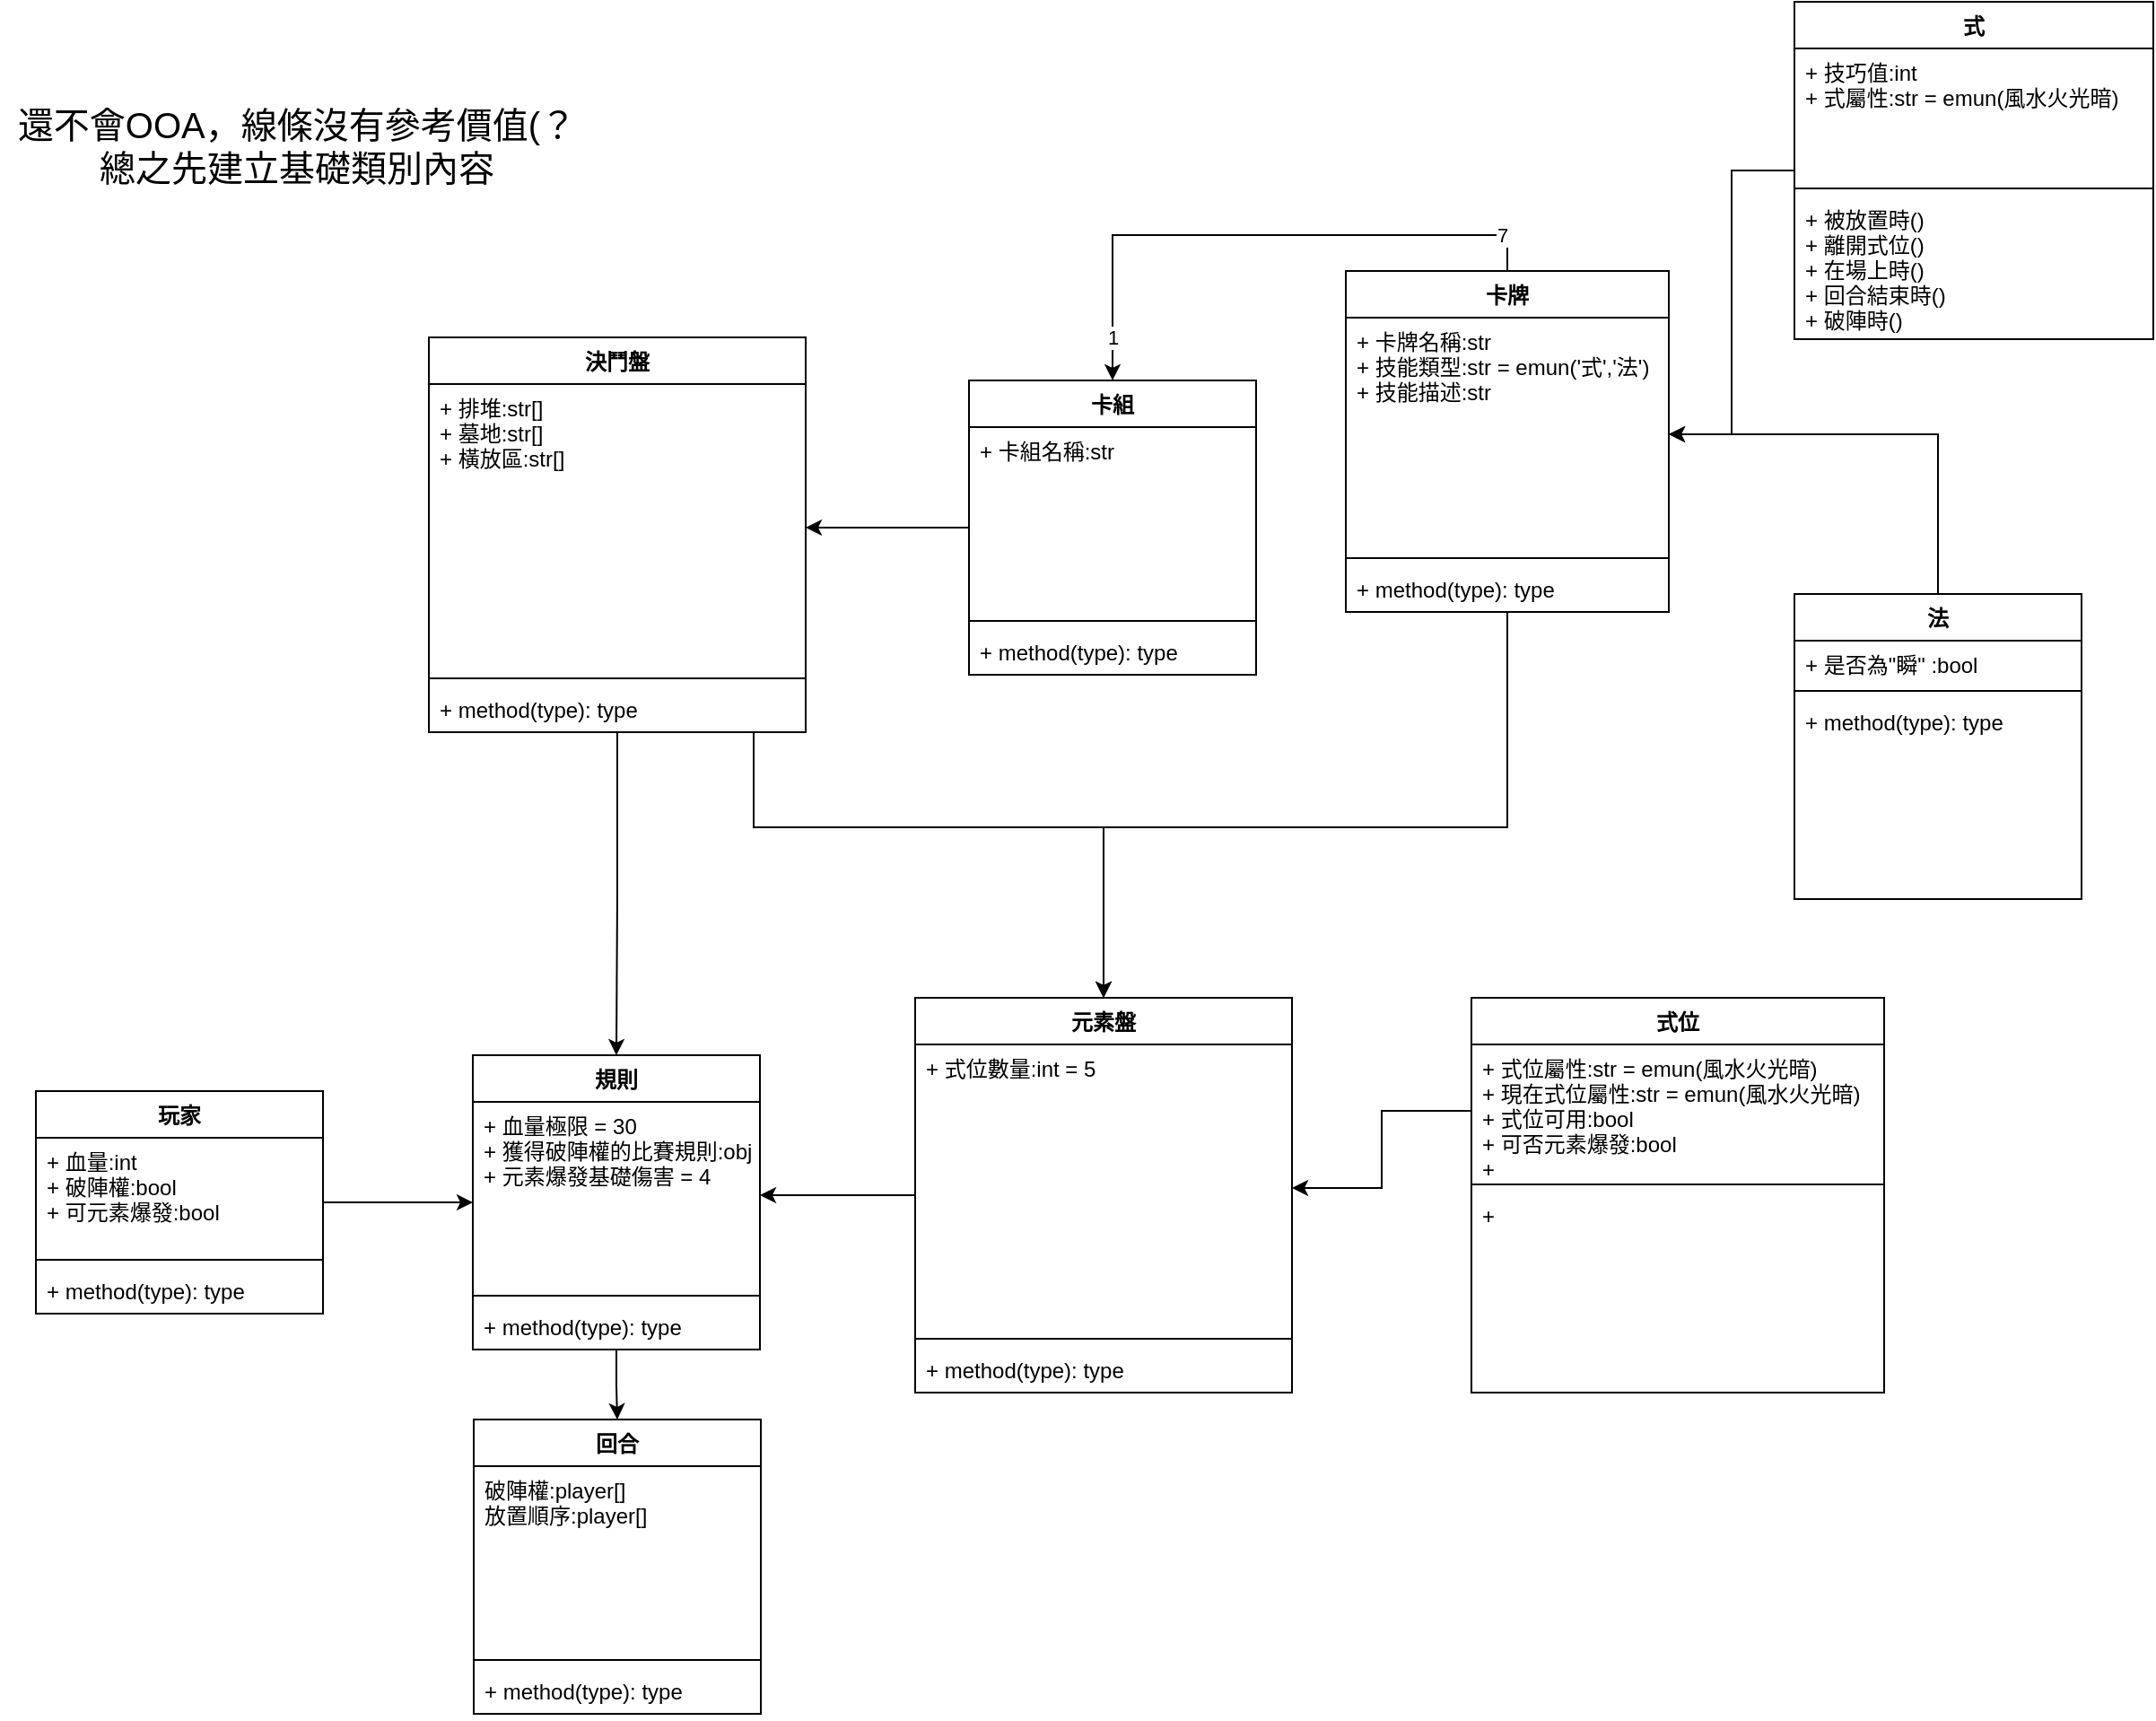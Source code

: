 <mxfile version="20.3.0" type="device"><diagram id="C5RBs43oDa-KdzZeNtuy" name="Page-1"><mxGraphModel dx="1422" dy="857" grid="1" gridSize="10" guides="1" tooltips="1" connect="1" arrows="1" fold="1" page="1" pageScale="1" pageWidth="827" pageHeight="1169" math="0" shadow="0"><root><mxCell id="WIyWlLk6GJQsqaUBKTNV-0"/><mxCell id="WIyWlLk6GJQsqaUBKTNV-1" parent="WIyWlLk6GJQsqaUBKTNV-0"/><mxCell id="i4hJVYdM5HEa2VP7ANoG-44" style="edgeStyle=orthogonalEdgeStyle;rounded=0;orthogonalLoop=1;jettySize=auto;html=1;fontSize=20;" parent="WIyWlLk6GJQsqaUBKTNV-1" source="MB8U80nSJSnVaSlLe8QR-0" target="i4hJVYdM5HEa2VP7ANoG-13" edge="1"><mxGeometry relative="1" as="geometry"/></mxCell><mxCell id="MB8U80nSJSnVaSlLe8QR-0" value="元素盤" style="swimlane;fontStyle=1;align=center;verticalAlign=top;childLayout=stackLayout;horizontal=1;startSize=26;horizontalStack=0;resizeParent=1;resizeParentMax=0;resizeLast=0;collapsible=1;marginBottom=0;" parent="WIyWlLk6GJQsqaUBKTNV-1" vertex="1"><mxGeometry x="580" y="585" width="210" height="220" as="geometry"/></mxCell><mxCell id="MB8U80nSJSnVaSlLe8QR-1" value="+ 式位數量:int = 5" style="text;strokeColor=none;fillColor=none;align=left;verticalAlign=top;spacingLeft=4;spacingRight=4;overflow=hidden;rotatable=0;points=[[0,0.5],[1,0.5]];portConstraint=eastwest;" parent="MB8U80nSJSnVaSlLe8QR-0" vertex="1"><mxGeometry y="26" width="210" height="160" as="geometry"/></mxCell><mxCell id="MB8U80nSJSnVaSlLe8QR-2" value="" style="line;strokeWidth=1;fillColor=none;align=left;verticalAlign=middle;spacingTop=-1;spacingLeft=3;spacingRight=3;rotatable=0;labelPosition=right;points=[];portConstraint=eastwest;strokeColor=inherit;" parent="MB8U80nSJSnVaSlLe8QR-0" vertex="1"><mxGeometry y="186" width="210" height="8" as="geometry"/></mxCell><mxCell id="MB8U80nSJSnVaSlLe8QR-3" value="+ method(type): type" style="text;strokeColor=none;fillColor=none;align=left;verticalAlign=top;spacingLeft=4;spacingRight=4;overflow=hidden;rotatable=0;points=[[0,0.5],[1,0.5]];portConstraint=eastwest;" parent="MB8U80nSJSnVaSlLe8QR-0" vertex="1"><mxGeometry y="194" width="210" height="26" as="geometry"/></mxCell><mxCell id="i4hJVYdM5HEa2VP7ANoG-43" style="edgeStyle=orthogonalEdgeStyle;rounded=0;orthogonalLoop=1;jettySize=auto;html=1;fontSize=20;" parent="WIyWlLk6GJQsqaUBKTNV-1" source="i4hJVYdM5HEa2VP7ANoG-0" target="i4hJVYdM5HEa2VP7ANoG-12" edge="1"><mxGeometry relative="1" as="geometry"/></mxCell><mxCell id="i4hJVYdM5HEa2VP7ANoG-0" value="玩家" style="swimlane;fontStyle=1;align=center;verticalAlign=top;childLayout=stackLayout;horizontal=1;startSize=26;horizontalStack=0;resizeParent=1;resizeParentMax=0;resizeLast=0;collapsible=1;marginBottom=0;" parent="WIyWlLk6GJQsqaUBKTNV-1" vertex="1"><mxGeometry x="90" y="637" width="160" height="124" as="geometry"/></mxCell><mxCell id="i4hJVYdM5HEa2VP7ANoG-1" value="+ 血量:int&#10;+ 破陣權:bool&#10;+ 可元素爆發:bool&#10;" style="text;strokeColor=none;fillColor=none;align=left;verticalAlign=top;spacingLeft=4;spacingRight=4;overflow=hidden;rotatable=0;points=[[0,0.5],[1,0.5]];portConstraint=eastwest;" parent="i4hJVYdM5HEa2VP7ANoG-0" vertex="1"><mxGeometry y="26" width="160" height="64" as="geometry"/></mxCell><mxCell id="i4hJVYdM5HEa2VP7ANoG-2" value="" style="line;strokeWidth=1;fillColor=none;align=left;verticalAlign=middle;spacingTop=-1;spacingLeft=3;spacingRight=3;rotatable=0;labelPosition=right;points=[];portConstraint=eastwest;strokeColor=inherit;" parent="i4hJVYdM5HEa2VP7ANoG-0" vertex="1"><mxGeometry y="90" width="160" height="8" as="geometry"/></mxCell><mxCell id="i4hJVYdM5HEa2VP7ANoG-3" value="+ method(type): type" style="text;strokeColor=none;fillColor=none;align=left;verticalAlign=top;spacingLeft=4;spacingRight=4;overflow=hidden;rotatable=0;points=[[0,0.5],[1,0.5]];portConstraint=eastwest;" parent="i4hJVYdM5HEa2VP7ANoG-0" vertex="1"><mxGeometry y="98" width="160" height="26" as="geometry"/></mxCell><mxCell id="i4hJVYdM5HEa2VP7ANoG-27" style="edgeStyle=orthogonalEdgeStyle;rounded=0;orthogonalLoop=1;jettySize=auto;html=1;" parent="WIyWlLk6GJQsqaUBKTNV-1" source="i4hJVYdM5HEa2VP7ANoG-4" target="i4hJVYdM5HEa2VP7ANoG-17" edge="1"><mxGeometry relative="1" as="geometry"/></mxCell><mxCell id="i4hJVYdM5HEa2VP7ANoG-4" value="卡組" style="swimlane;fontStyle=1;align=center;verticalAlign=top;childLayout=stackLayout;horizontal=1;startSize=26;horizontalStack=0;resizeParent=1;resizeParentMax=0;resizeLast=0;collapsible=1;marginBottom=0;" parent="WIyWlLk6GJQsqaUBKTNV-1" vertex="1"><mxGeometry x="610" y="241" width="160" height="164" as="geometry"/></mxCell><mxCell id="i4hJVYdM5HEa2VP7ANoG-5" value="+ 卡組名稱:str" style="text;strokeColor=none;fillColor=none;align=left;verticalAlign=top;spacingLeft=4;spacingRight=4;overflow=hidden;rotatable=0;points=[[0,0.5],[1,0.5]];portConstraint=eastwest;" parent="i4hJVYdM5HEa2VP7ANoG-4" vertex="1"><mxGeometry y="26" width="160" height="104" as="geometry"/></mxCell><mxCell id="i4hJVYdM5HEa2VP7ANoG-6" value="" style="line;strokeWidth=1;fillColor=none;align=left;verticalAlign=middle;spacingTop=-1;spacingLeft=3;spacingRight=3;rotatable=0;labelPosition=right;points=[];portConstraint=eastwest;strokeColor=inherit;" parent="i4hJVYdM5HEa2VP7ANoG-4" vertex="1"><mxGeometry y="130" width="160" height="8" as="geometry"/></mxCell><mxCell id="i4hJVYdM5HEa2VP7ANoG-7" value="+ method(type): type" style="text;strokeColor=none;fillColor=none;align=left;verticalAlign=top;spacingLeft=4;spacingRight=4;overflow=hidden;rotatable=0;points=[[0,0.5],[1,0.5]];portConstraint=eastwest;" parent="i4hJVYdM5HEa2VP7ANoG-4" vertex="1"><mxGeometry y="138" width="160" height="26" as="geometry"/></mxCell><mxCell id="i4hJVYdM5HEa2VP7ANoG-29" style="edgeStyle=orthogonalEdgeStyle;rounded=0;orthogonalLoop=1;jettySize=auto;html=1;exitX=0.5;exitY=0;exitDx=0;exitDy=0;entryX=0.5;entryY=0;entryDx=0;entryDy=0;" parent="WIyWlLk6GJQsqaUBKTNV-1" source="i4hJVYdM5HEa2VP7ANoG-8" target="i4hJVYdM5HEa2VP7ANoG-4" edge="1"><mxGeometry relative="1" as="geometry"/></mxCell><mxCell id="80SKZWeraV6k0uMm5xOL-0" value="7" style="edgeLabel;html=1;align=center;verticalAlign=middle;resizable=0;points=[];" vertex="1" connectable="0" parent="i4hJVYdM5HEa2VP7ANoG-29"><mxGeometry x="-0.857" relative="1" as="geometry"><mxPoint as="offset"/></mxGeometry></mxCell><mxCell id="80SKZWeraV6k0uMm5xOL-1" value="1" style="edgeLabel;html=1;align=center;verticalAlign=middle;resizable=0;points=[];" vertex="1" connectable="0" parent="i4hJVYdM5HEa2VP7ANoG-29"><mxGeometry x="0.851" relative="1" as="geometry"><mxPoint as="offset"/></mxGeometry></mxCell><mxCell id="i4hJVYdM5HEa2VP7ANoG-40" style="edgeStyle=orthogonalEdgeStyle;rounded=0;orthogonalLoop=1;jettySize=auto;html=1;" parent="WIyWlLk6GJQsqaUBKTNV-1" source="i4hJVYdM5HEa2VP7ANoG-8" target="MB8U80nSJSnVaSlLe8QR-0" edge="1"><mxGeometry relative="1" as="geometry"><Array as="points"><mxPoint x="910" y="490"/><mxPoint x="685" y="490"/></Array></mxGeometry></mxCell><mxCell id="i4hJVYdM5HEa2VP7ANoG-8" value="卡牌" style="swimlane;fontStyle=1;align=center;verticalAlign=top;childLayout=stackLayout;horizontal=1;startSize=26;horizontalStack=0;resizeParent=1;resizeParentMax=0;resizeLast=0;collapsible=1;marginBottom=0;" parent="WIyWlLk6GJQsqaUBKTNV-1" vertex="1"><mxGeometry x="820" y="180" width="180" height="190" as="geometry"/></mxCell><mxCell id="i4hJVYdM5HEa2VP7ANoG-9" value="+ 卡牌名稱:str&#10;+ 技能類型:str = emun('式','法')&#10;+ 技能描述:str&#10;&#10;" style="text;strokeColor=none;fillColor=none;align=left;verticalAlign=top;spacingLeft=4;spacingRight=4;overflow=hidden;rotatable=0;points=[[0,0.5],[1,0.5]];portConstraint=eastwest;" parent="i4hJVYdM5HEa2VP7ANoG-8" vertex="1"><mxGeometry y="26" width="180" height="130" as="geometry"/></mxCell><mxCell id="i4hJVYdM5HEa2VP7ANoG-10" value="" style="line;strokeWidth=1;fillColor=none;align=left;verticalAlign=middle;spacingTop=-1;spacingLeft=3;spacingRight=3;rotatable=0;labelPosition=right;points=[];portConstraint=eastwest;strokeColor=inherit;" parent="i4hJVYdM5HEa2VP7ANoG-8" vertex="1"><mxGeometry y="156" width="180" height="8" as="geometry"/></mxCell><mxCell id="i4hJVYdM5HEa2VP7ANoG-11" value="+ method(type): type" style="text;strokeColor=none;fillColor=none;align=left;verticalAlign=top;spacingLeft=4;spacingRight=4;overflow=hidden;rotatable=0;points=[[0,0.5],[1,0.5]];portConstraint=eastwest;" parent="i4hJVYdM5HEa2VP7ANoG-8" vertex="1"><mxGeometry y="164" width="180" height="26" as="geometry"/></mxCell><mxCell id="80SKZWeraV6k0uMm5xOL-6" style="edgeStyle=orthogonalEdgeStyle;rounded=0;orthogonalLoop=1;jettySize=auto;html=1;" edge="1" parent="WIyWlLk6GJQsqaUBKTNV-1" source="i4hJVYdM5HEa2VP7ANoG-12" target="80SKZWeraV6k0uMm5xOL-2"><mxGeometry relative="1" as="geometry"/></mxCell><mxCell id="i4hJVYdM5HEa2VP7ANoG-12" value="規則" style="swimlane;fontStyle=1;align=center;verticalAlign=top;childLayout=stackLayout;horizontal=1;startSize=26;horizontalStack=0;resizeParent=1;resizeParentMax=0;resizeLast=0;collapsible=1;marginBottom=0;" parent="WIyWlLk6GJQsqaUBKTNV-1" vertex="1"><mxGeometry x="333.5" y="617" width="160" height="164" as="geometry"/></mxCell><mxCell id="i4hJVYdM5HEa2VP7ANoG-13" value="+ 血量極限 = 30&#10;+ 獲得破陣權的比賽規則:obj&#10;+ 元素爆發基礎傷害 = 4" style="text;strokeColor=none;fillColor=none;align=left;verticalAlign=top;spacingLeft=4;spacingRight=4;overflow=hidden;rotatable=0;points=[[0,0.5],[1,0.5]];portConstraint=eastwest;" parent="i4hJVYdM5HEa2VP7ANoG-12" vertex="1"><mxGeometry y="26" width="160" height="104" as="geometry"/></mxCell><mxCell id="i4hJVYdM5HEa2VP7ANoG-14" value="" style="line;strokeWidth=1;fillColor=none;align=left;verticalAlign=middle;spacingTop=-1;spacingLeft=3;spacingRight=3;rotatable=0;labelPosition=right;points=[];portConstraint=eastwest;strokeColor=inherit;" parent="i4hJVYdM5HEa2VP7ANoG-12" vertex="1"><mxGeometry y="130" width="160" height="8" as="geometry"/></mxCell><mxCell id="i4hJVYdM5HEa2VP7ANoG-15" value="+ method(type): type" style="text;strokeColor=none;fillColor=none;align=left;verticalAlign=top;spacingLeft=4;spacingRight=4;overflow=hidden;rotatable=0;points=[[0,0.5],[1,0.5]];portConstraint=eastwest;" parent="i4hJVYdM5HEa2VP7ANoG-12" vertex="1"><mxGeometry y="138" width="160" height="26" as="geometry"/></mxCell><mxCell id="i4hJVYdM5HEa2VP7ANoG-41" style="edgeStyle=orthogonalEdgeStyle;rounded=0;orthogonalLoop=1;jettySize=auto;html=1;entryX=0.5;entryY=0;entryDx=0;entryDy=0;" parent="WIyWlLk6GJQsqaUBKTNV-1" source="i4hJVYdM5HEa2VP7ANoG-16" target="MB8U80nSJSnVaSlLe8QR-0" edge="1"><mxGeometry relative="1" as="geometry"><Array as="points"><mxPoint x="490" y="490"/><mxPoint x="685" y="490"/></Array></mxGeometry></mxCell><mxCell id="i4hJVYdM5HEa2VP7ANoG-45" style="edgeStyle=orthogonalEdgeStyle;rounded=0;orthogonalLoop=1;jettySize=auto;html=1;entryX=0.5;entryY=0;entryDx=0;entryDy=0;fontSize=20;" parent="WIyWlLk6GJQsqaUBKTNV-1" source="i4hJVYdM5HEa2VP7ANoG-16" target="i4hJVYdM5HEa2VP7ANoG-12" edge="1"><mxGeometry relative="1" as="geometry"/></mxCell><mxCell id="i4hJVYdM5HEa2VP7ANoG-16" value="決鬥盤" style="swimlane;fontStyle=1;align=center;verticalAlign=top;childLayout=stackLayout;horizontal=1;startSize=26;horizontalStack=0;resizeParent=1;resizeParentMax=0;resizeLast=0;collapsible=1;marginBottom=0;" parent="WIyWlLk6GJQsqaUBKTNV-1" vertex="1"><mxGeometry x="309" y="217" width="210" height="220" as="geometry"/></mxCell><mxCell id="i4hJVYdM5HEa2VP7ANoG-17" value="+ 排堆:str[]&#10;+ 墓地:str[]&#10;+ 橫放區:str[]" style="text;strokeColor=none;fillColor=none;align=left;verticalAlign=top;spacingLeft=4;spacingRight=4;overflow=hidden;rotatable=0;points=[[0,0.5],[1,0.5]];portConstraint=eastwest;" parent="i4hJVYdM5HEa2VP7ANoG-16" vertex="1"><mxGeometry y="26" width="210" height="160" as="geometry"/></mxCell><mxCell id="i4hJVYdM5HEa2VP7ANoG-18" value="" style="line;strokeWidth=1;fillColor=none;align=left;verticalAlign=middle;spacingTop=-1;spacingLeft=3;spacingRight=3;rotatable=0;labelPosition=right;points=[];portConstraint=eastwest;strokeColor=inherit;" parent="i4hJVYdM5HEa2VP7ANoG-16" vertex="1"><mxGeometry y="186" width="210" height="8" as="geometry"/></mxCell><mxCell id="i4hJVYdM5HEa2VP7ANoG-19" value="+ method(type): type" style="text;strokeColor=none;fillColor=none;align=left;verticalAlign=top;spacingLeft=4;spacingRight=4;overflow=hidden;rotatable=0;points=[[0,0.5],[1,0.5]];portConstraint=eastwest;" parent="i4hJVYdM5HEa2VP7ANoG-16" vertex="1"><mxGeometry y="194" width="210" height="26" as="geometry"/></mxCell><mxCell id="i4hJVYdM5HEa2VP7ANoG-20" value="式位" style="swimlane;fontStyle=1;align=center;verticalAlign=top;childLayout=stackLayout;horizontal=1;startSize=26;horizontalStack=0;resizeParent=1;resizeParentMax=0;resizeLast=0;collapsible=1;marginBottom=0;" parent="WIyWlLk6GJQsqaUBKTNV-1" vertex="1"><mxGeometry x="890" y="585" width="230" height="220" as="geometry"/></mxCell><mxCell id="i4hJVYdM5HEa2VP7ANoG-21" value="+ 式位屬性:str = emun(風水火光暗)&#10;+ 現在式位屬性:str = emun(風水火光暗)&#10;+ 式位可用:bool&#10;+ 可否元素爆發:bool&#10;+ " style="text;strokeColor=none;fillColor=none;align=left;verticalAlign=top;spacingLeft=4;spacingRight=4;overflow=hidden;rotatable=0;points=[[0,0.5],[1,0.5]];portConstraint=eastwest;" parent="i4hJVYdM5HEa2VP7ANoG-20" vertex="1"><mxGeometry y="26" width="230" height="74" as="geometry"/></mxCell><mxCell id="i4hJVYdM5HEa2VP7ANoG-22" value="" style="line;strokeWidth=1;fillColor=none;align=left;verticalAlign=middle;spacingTop=-1;spacingLeft=3;spacingRight=3;rotatable=0;labelPosition=right;points=[];portConstraint=eastwest;strokeColor=inherit;" parent="i4hJVYdM5HEa2VP7ANoG-20" vertex="1"><mxGeometry y="100" width="230" height="8" as="geometry"/></mxCell><mxCell id="i4hJVYdM5HEa2VP7ANoG-23" value="+ " style="text;strokeColor=none;fillColor=none;align=left;verticalAlign=top;spacingLeft=4;spacingRight=4;overflow=hidden;rotatable=0;points=[[0,0.5],[1,0.5]];portConstraint=eastwest;" parent="i4hJVYdM5HEa2VP7ANoG-20" vertex="1"><mxGeometry y="108" width="230" height="112" as="geometry"/></mxCell><mxCell id="i4hJVYdM5HEa2VP7ANoG-26" style="edgeStyle=orthogonalEdgeStyle;rounded=0;orthogonalLoop=1;jettySize=auto;html=1;" parent="WIyWlLk6GJQsqaUBKTNV-1" source="i4hJVYdM5HEa2VP7ANoG-21" target="MB8U80nSJSnVaSlLe8QR-1" edge="1"><mxGeometry relative="1" as="geometry"/></mxCell><mxCell id="i4hJVYdM5HEa2VP7ANoG-34" style="edgeStyle=orthogonalEdgeStyle;rounded=0;orthogonalLoop=1;jettySize=auto;html=1;entryX=1;entryY=0.5;entryDx=0;entryDy=0;" parent="WIyWlLk6GJQsqaUBKTNV-1" source="i4hJVYdM5HEa2VP7ANoG-30" target="i4hJVYdM5HEa2VP7ANoG-9" edge="1"><mxGeometry relative="1" as="geometry"/></mxCell><mxCell id="i4hJVYdM5HEa2VP7ANoG-30" value="式" style="swimlane;fontStyle=1;align=center;verticalAlign=top;childLayout=stackLayout;horizontal=1;startSize=26;horizontalStack=0;resizeParent=1;resizeParentMax=0;resizeLast=0;collapsible=1;marginBottom=0;" parent="WIyWlLk6GJQsqaUBKTNV-1" vertex="1"><mxGeometry x="1070" y="30" width="200" height="188" as="geometry"/></mxCell><mxCell id="i4hJVYdM5HEa2VP7ANoG-31" value="+ 技巧值:int&#10;+ 式屬性:str = emun(風水火光暗)&#10;" style="text;strokeColor=none;fillColor=none;align=left;verticalAlign=top;spacingLeft=4;spacingRight=4;overflow=hidden;rotatable=0;points=[[0,0.5],[1,0.5]];portConstraint=eastwest;" parent="i4hJVYdM5HEa2VP7ANoG-30" vertex="1"><mxGeometry y="26" width="200" height="74" as="geometry"/></mxCell><mxCell id="i4hJVYdM5HEa2VP7ANoG-32" value="" style="line;strokeWidth=1;fillColor=none;align=left;verticalAlign=middle;spacingTop=-1;spacingLeft=3;spacingRight=3;rotatable=0;labelPosition=right;points=[];portConstraint=eastwest;strokeColor=inherit;" parent="i4hJVYdM5HEa2VP7ANoG-30" vertex="1"><mxGeometry y="100" width="200" height="8" as="geometry"/></mxCell><mxCell id="i4hJVYdM5HEa2VP7ANoG-33" value="+ 被放置時()&#10;+ 離開式位()&#10;+ 在場上時()&#10;+ 回合結束時()&#10;+ 破陣時()" style="text;strokeColor=none;fillColor=none;align=left;verticalAlign=top;spacingLeft=4;spacingRight=4;overflow=hidden;rotatable=0;points=[[0,0.5],[1,0.5]];portConstraint=eastwest;" parent="i4hJVYdM5HEa2VP7ANoG-30" vertex="1"><mxGeometry y="108" width="200" height="80" as="geometry"/></mxCell><mxCell id="i4hJVYdM5HEa2VP7ANoG-39" style="edgeStyle=orthogonalEdgeStyle;rounded=0;orthogonalLoop=1;jettySize=auto;html=1;entryX=1;entryY=0.5;entryDx=0;entryDy=0;" parent="WIyWlLk6GJQsqaUBKTNV-1" source="i4hJVYdM5HEa2VP7ANoG-35" target="i4hJVYdM5HEa2VP7ANoG-9" edge="1"><mxGeometry relative="1" as="geometry"/></mxCell><mxCell id="i4hJVYdM5HEa2VP7ANoG-35" value="法" style="swimlane;fontStyle=1;align=center;verticalAlign=top;childLayout=stackLayout;horizontal=1;startSize=26;horizontalStack=0;resizeParent=1;resizeParentMax=0;resizeLast=0;collapsible=1;marginBottom=0;" parent="WIyWlLk6GJQsqaUBKTNV-1" vertex="1"><mxGeometry x="1070" y="360" width="160" height="170" as="geometry"/></mxCell><mxCell id="i4hJVYdM5HEa2VP7ANoG-36" value="+ 是否為&quot;瞬&quot; :bool &#10;&#10;" style="text;strokeColor=none;fillColor=none;align=left;verticalAlign=top;spacingLeft=4;spacingRight=4;overflow=hidden;rotatable=0;points=[[0,0.5],[1,0.5]];portConstraint=eastwest;" parent="i4hJVYdM5HEa2VP7ANoG-35" vertex="1"><mxGeometry y="26" width="160" height="24" as="geometry"/></mxCell><mxCell id="i4hJVYdM5HEa2VP7ANoG-37" value="" style="line;strokeWidth=1;fillColor=none;align=left;verticalAlign=middle;spacingTop=-1;spacingLeft=3;spacingRight=3;rotatable=0;labelPosition=right;points=[];portConstraint=eastwest;strokeColor=inherit;" parent="i4hJVYdM5HEa2VP7ANoG-35" vertex="1"><mxGeometry y="50" width="160" height="8" as="geometry"/></mxCell><mxCell id="i4hJVYdM5HEa2VP7ANoG-38" value="+ method(type): type" style="text;strokeColor=none;fillColor=none;align=left;verticalAlign=top;spacingLeft=4;spacingRight=4;overflow=hidden;rotatable=0;points=[[0,0.5],[1,0.5]];portConstraint=eastwest;" parent="i4hJVYdM5HEa2VP7ANoG-35" vertex="1"><mxGeometry y="58" width="160" height="112" as="geometry"/></mxCell><mxCell id="i4hJVYdM5HEa2VP7ANoG-42" value="&lt;font style=&quot;font-size: 20px;&quot;&gt;還不會OOA，線條沒有參考價值(？&lt;br&gt;總之先建立基礎類別內容&lt;/font&gt;" style="text;html=1;align=center;verticalAlign=middle;resizable=0;points=[];autosize=1;strokeColor=none;fillColor=none;" parent="WIyWlLk6GJQsqaUBKTNV-1" vertex="1"><mxGeometry x="70" y="80" width="330" height="60" as="geometry"/></mxCell><mxCell id="80SKZWeraV6k0uMm5xOL-2" value="回合" style="swimlane;fontStyle=1;align=center;verticalAlign=top;childLayout=stackLayout;horizontal=1;startSize=26;horizontalStack=0;resizeParent=1;resizeParentMax=0;resizeLast=0;collapsible=1;marginBottom=0;" vertex="1" parent="WIyWlLk6GJQsqaUBKTNV-1"><mxGeometry x="334" y="820" width="160" height="164" as="geometry"/></mxCell><mxCell id="80SKZWeraV6k0uMm5xOL-3" value="破陣權:player[]&#10;放置順序:player[]&#10;" style="text;strokeColor=none;fillColor=none;align=left;verticalAlign=top;spacingLeft=4;spacingRight=4;overflow=hidden;rotatable=0;points=[[0,0.5],[1,0.5]];portConstraint=eastwest;" vertex="1" parent="80SKZWeraV6k0uMm5xOL-2"><mxGeometry y="26" width="160" height="104" as="geometry"/></mxCell><mxCell id="80SKZWeraV6k0uMm5xOL-4" value="" style="line;strokeWidth=1;fillColor=none;align=left;verticalAlign=middle;spacingTop=-1;spacingLeft=3;spacingRight=3;rotatable=0;labelPosition=right;points=[];portConstraint=eastwest;strokeColor=inherit;" vertex="1" parent="80SKZWeraV6k0uMm5xOL-2"><mxGeometry y="130" width="160" height="8" as="geometry"/></mxCell><mxCell id="80SKZWeraV6k0uMm5xOL-5" value="+ method(type): type" style="text;strokeColor=none;fillColor=none;align=left;verticalAlign=top;spacingLeft=4;spacingRight=4;overflow=hidden;rotatable=0;points=[[0,0.5],[1,0.5]];portConstraint=eastwest;" vertex="1" parent="80SKZWeraV6k0uMm5xOL-2"><mxGeometry y="138" width="160" height="26" as="geometry"/></mxCell></root></mxGraphModel></diagram></mxfile>